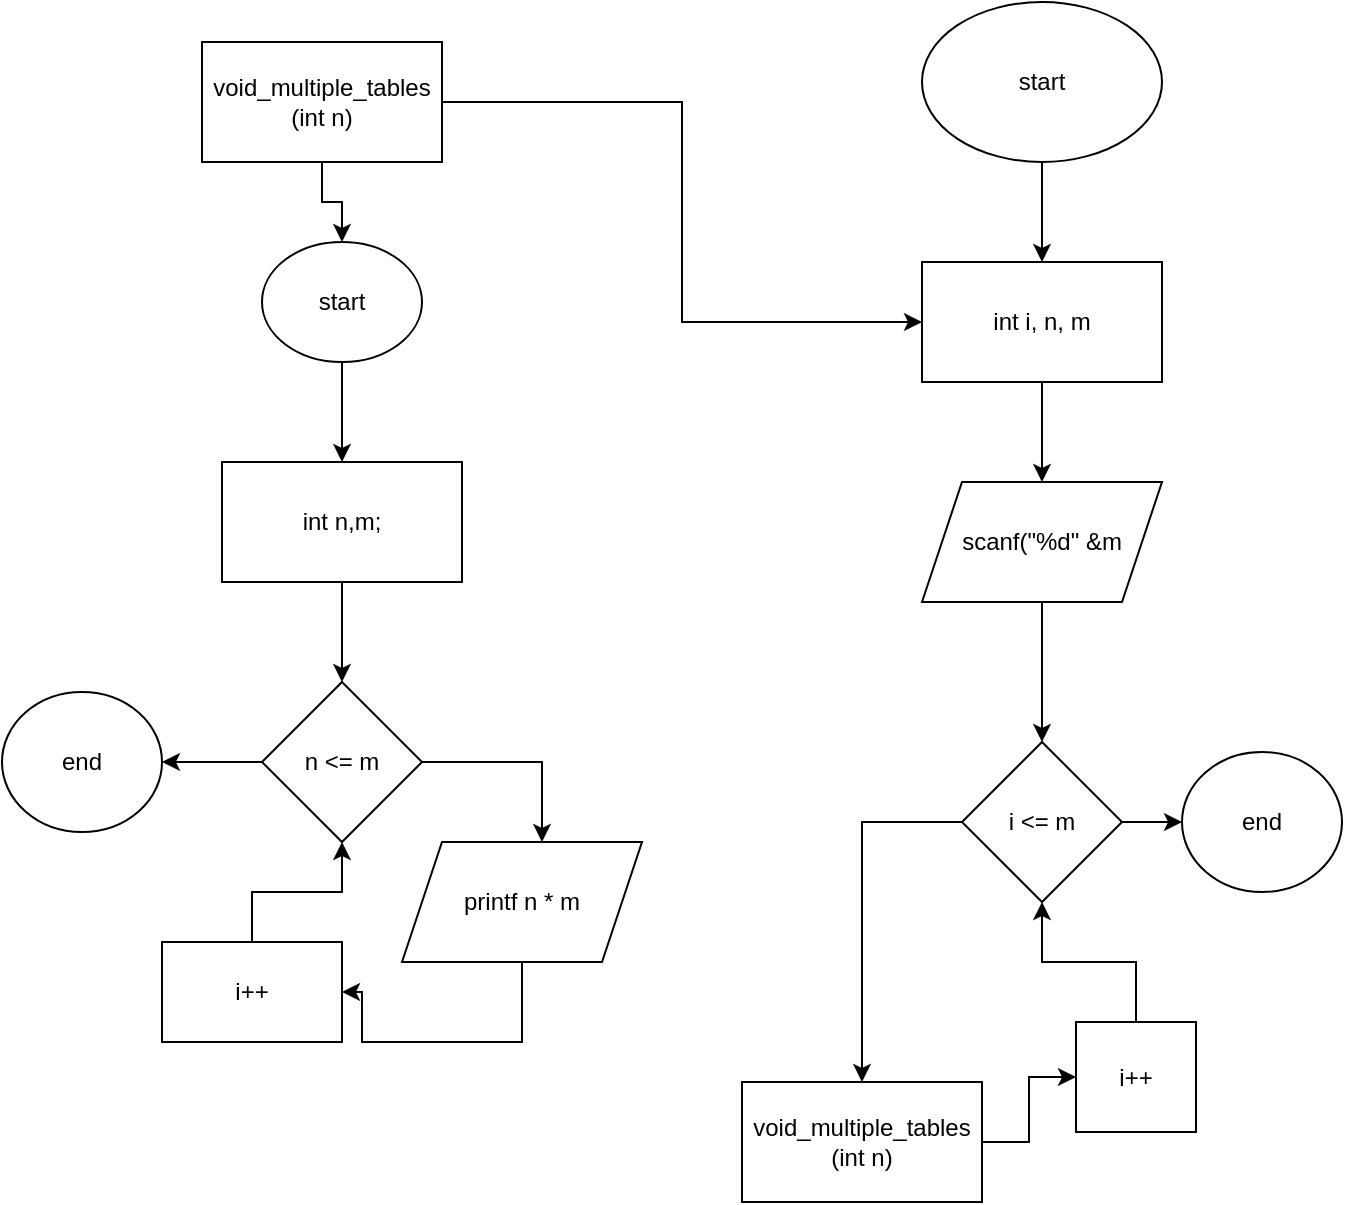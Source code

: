 <mxfile version="20.8.17" type="github">
  <diagram id="C5RBs43oDa-KdzZeNtuy" name="Page-1">
    <mxGraphModel dx="814" dy="418" grid="1" gridSize="10" guides="1" tooltips="1" connect="1" arrows="1" fold="1" page="1" pageScale="1" pageWidth="827" pageHeight="1169" math="0" shadow="0">
      <root>
        <mxCell id="WIyWlLk6GJQsqaUBKTNV-0" />
        <mxCell id="WIyWlLk6GJQsqaUBKTNV-1" parent="WIyWlLk6GJQsqaUBKTNV-0" />
        <mxCell id="91gzh17UgcEjRoILe-eJ-5" value="" style="edgeStyle=orthogonalEdgeStyle;rounded=0;orthogonalLoop=1;jettySize=auto;html=1;" edge="1" parent="WIyWlLk6GJQsqaUBKTNV-1" source="91gzh17UgcEjRoILe-eJ-2" target="91gzh17UgcEjRoILe-eJ-4">
          <mxGeometry relative="1" as="geometry" />
        </mxCell>
        <mxCell id="91gzh17UgcEjRoILe-eJ-34" style="edgeStyle=orthogonalEdgeStyle;rounded=0;orthogonalLoop=1;jettySize=auto;html=1;entryX=0;entryY=0.5;entryDx=0;entryDy=0;" edge="1" parent="WIyWlLk6GJQsqaUBKTNV-1" source="91gzh17UgcEjRoILe-eJ-2" target="91gzh17UgcEjRoILe-eJ-19">
          <mxGeometry relative="1" as="geometry" />
        </mxCell>
        <mxCell id="91gzh17UgcEjRoILe-eJ-2" value="void_multiple_tables&lt;br&gt;(int n)" style="whiteSpace=wrap;html=1;" vertex="1" parent="WIyWlLk6GJQsqaUBKTNV-1">
          <mxGeometry x="330" y="20" width="120" height="60" as="geometry" />
        </mxCell>
        <mxCell id="91gzh17UgcEjRoILe-eJ-7" value="" style="edgeStyle=orthogonalEdgeStyle;rounded=0;orthogonalLoop=1;jettySize=auto;html=1;" edge="1" parent="WIyWlLk6GJQsqaUBKTNV-1" source="91gzh17UgcEjRoILe-eJ-4" target="91gzh17UgcEjRoILe-eJ-6">
          <mxGeometry relative="1" as="geometry" />
        </mxCell>
        <mxCell id="91gzh17UgcEjRoILe-eJ-4" value="start" style="ellipse;whiteSpace=wrap;html=1;" vertex="1" parent="WIyWlLk6GJQsqaUBKTNV-1">
          <mxGeometry x="360" y="120" width="80" height="60" as="geometry" />
        </mxCell>
        <mxCell id="91gzh17UgcEjRoILe-eJ-9" value="" style="edgeStyle=orthogonalEdgeStyle;rounded=0;orthogonalLoop=1;jettySize=auto;html=1;" edge="1" parent="WIyWlLk6GJQsqaUBKTNV-1" source="91gzh17UgcEjRoILe-eJ-6" target="91gzh17UgcEjRoILe-eJ-8">
          <mxGeometry relative="1" as="geometry" />
        </mxCell>
        <mxCell id="91gzh17UgcEjRoILe-eJ-6" value="int n,m;" style="whiteSpace=wrap;html=1;" vertex="1" parent="WIyWlLk6GJQsqaUBKTNV-1">
          <mxGeometry x="340" y="230" width="120" height="60" as="geometry" />
        </mxCell>
        <mxCell id="91gzh17UgcEjRoILe-eJ-11" value="" style="edgeStyle=orthogonalEdgeStyle;rounded=0;orthogonalLoop=1;jettySize=auto;html=1;" edge="1" parent="WIyWlLk6GJQsqaUBKTNV-1" source="91gzh17UgcEjRoILe-eJ-8" target="91gzh17UgcEjRoILe-eJ-10">
          <mxGeometry relative="1" as="geometry" />
        </mxCell>
        <mxCell id="91gzh17UgcEjRoILe-eJ-13" value="" style="edgeStyle=orthogonalEdgeStyle;rounded=0;orthogonalLoop=1;jettySize=auto;html=1;" edge="1" parent="WIyWlLk6GJQsqaUBKTNV-1" source="91gzh17UgcEjRoILe-eJ-8" target="91gzh17UgcEjRoILe-eJ-12">
          <mxGeometry relative="1" as="geometry">
            <Array as="points">
              <mxPoint x="500" y="380" />
            </Array>
          </mxGeometry>
        </mxCell>
        <mxCell id="91gzh17UgcEjRoILe-eJ-8" value="n &amp;lt;= m" style="rhombus;whiteSpace=wrap;html=1;" vertex="1" parent="WIyWlLk6GJQsqaUBKTNV-1">
          <mxGeometry x="360" y="340" width="80" height="80" as="geometry" />
        </mxCell>
        <mxCell id="91gzh17UgcEjRoILe-eJ-10" value="end" style="ellipse;whiteSpace=wrap;html=1;" vertex="1" parent="WIyWlLk6GJQsqaUBKTNV-1">
          <mxGeometry x="230" y="345" width="80" height="70" as="geometry" />
        </mxCell>
        <mxCell id="91gzh17UgcEjRoILe-eJ-16" value="" style="edgeStyle=orthogonalEdgeStyle;rounded=0;orthogonalLoop=1;jettySize=auto;html=1;" edge="1" parent="WIyWlLk6GJQsqaUBKTNV-1" source="91gzh17UgcEjRoILe-eJ-12" target="91gzh17UgcEjRoILe-eJ-15">
          <mxGeometry relative="1" as="geometry">
            <Array as="points">
              <mxPoint x="490" y="520" />
              <mxPoint x="410" y="520" />
              <mxPoint x="410" y="495" />
            </Array>
          </mxGeometry>
        </mxCell>
        <mxCell id="91gzh17UgcEjRoILe-eJ-12" value="printf n * m" style="shape=parallelogram;perimeter=parallelogramPerimeter;whiteSpace=wrap;html=1;fixedSize=1;" vertex="1" parent="WIyWlLk6GJQsqaUBKTNV-1">
          <mxGeometry x="430" y="420" width="120" height="60" as="geometry" />
        </mxCell>
        <mxCell id="91gzh17UgcEjRoILe-eJ-17" style="edgeStyle=orthogonalEdgeStyle;rounded=0;orthogonalLoop=1;jettySize=auto;html=1;" edge="1" parent="WIyWlLk6GJQsqaUBKTNV-1" source="91gzh17UgcEjRoILe-eJ-15" target="91gzh17UgcEjRoILe-eJ-8">
          <mxGeometry relative="1" as="geometry" />
        </mxCell>
        <mxCell id="91gzh17UgcEjRoILe-eJ-15" value="i++" style="whiteSpace=wrap;html=1;" vertex="1" parent="WIyWlLk6GJQsqaUBKTNV-1">
          <mxGeometry x="310" y="470" width="90" height="50" as="geometry" />
        </mxCell>
        <mxCell id="91gzh17UgcEjRoILe-eJ-20" value="" style="edgeStyle=orthogonalEdgeStyle;rounded=0;orthogonalLoop=1;jettySize=auto;html=1;" edge="1" parent="WIyWlLk6GJQsqaUBKTNV-1" source="91gzh17UgcEjRoILe-eJ-18" target="91gzh17UgcEjRoILe-eJ-19">
          <mxGeometry relative="1" as="geometry" />
        </mxCell>
        <mxCell id="91gzh17UgcEjRoILe-eJ-18" value="start" style="ellipse;whiteSpace=wrap;html=1;" vertex="1" parent="WIyWlLk6GJQsqaUBKTNV-1">
          <mxGeometry x="690" width="120" height="80" as="geometry" />
        </mxCell>
        <mxCell id="91gzh17UgcEjRoILe-eJ-23" value="" style="edgeStyle=orthogonalEdgeStyle;rounded=0;orthogonalLoop=1;jettySize=auto;html=1;" edge="1" parent="WIyWlLk6GJQsqaUBKTNV-1" source="91gzh17UgcEjRoILe-eJ-19" target="91gzh17UgcEjRoILe-eJ-22">
          <mxGeometry relative="1" as="geometry" />
        </mxCell>
        <mxCell id="91gzh17UgcEjRoILe-eJ-19" value="int i, n, m" style="whiteSpace=wrap;html=1;" vertex="1" parent="WIyWlLk6GJQsqaUBKTNV-1">
          <mxGeometry x="690" y="130" width="120" height="60" as="geometry" />
        </mxCell>
        <mxCell id="91gzh17UgcEjRoILe-eJ-25" value="" style="edgeStyle=orthogonalEdgeStyle;rounded=0;orthogonalLoop=1;jettySize=auto;html=1;" edge="1" parent="WIyWlLk6GJQsqaUBKTNV-1" source="91gzh17UgcEjRoILe-eJ-22" target="91gzh17UgcEjRoILe-eJ-24">
          <mxGeometry relative="1" as="geometry" />
        </mxCell>
        <mxCell id="91gzh17UgcEjRoILe-eJ-22" value="scanf(&quot;%d&quot; &amp;amp;m" style="shape=parallelogram;perimeter=parallelogramPerimeter;whiteSpace=wrap;html=1;fixedSize=1;" vertex="1" parent="WIyWlLk6GJQsqaUBKTNV-1">
          <mxGeometry x="690" y="240" width="120" height="60" as="geometry" />
        </mxCell>
        <mxCell id="91gzh17UgcEjRoILe-eJ-27" value="" style="edgeStyle=orthogonalEdgeStyle;rounded=0;orthogonalLoop=1;jettySize=auto;html=1;" edge="1" parent="WIyWlLk6GJQsqaUBKTNV-1" source="91gzh17UgcEjRoILe-eJ-24" target="91gzh17UgcEjRoILe-eJ-26">
          <mxGeometry relative="1" as="geometry" />
        </mxCell>
        <mxCell id="91gzh17UgcEjRoILe-eJ-29" value="" style="edgeStyle=orthogonalEdgeStyle;rounded=0;orthogonalLoop=1;jettySize=auto;html=1;exitX=0;exitY=0.5;exitDx=0;exitDy=0;" edge="1" parent="WIyWlLk6GJQsqaUBKTNV-1" source="91gzh17UgcEjRoILe-eJ-24" target="91gzh17UgcEjRoILe-eJ-28">
          <mxGeometry relative="1" as="geometry" />
        </mxCell>
        <mxCell id="91gzh17UgcEjRoILe-eJ-24" value="i &amp;lt;= m" style="rhombus;whiteSpace=wrap;html=1;" vertex="1" parent="WIyWlLk6GJQsqaUBKTNV-1">
          <mxGeometry x="710" y="370" width="80" height="80" as="geometry" />
        </mxCell>
        <mxCell id="91gzh17UgcEjRoILe-eJ-26" value="end" style="ellipse;whiteSpace=wrap;html=1;" vertex="1" parent="WIyWlLk6GJQsqaUBKTNV-1">
          <mxGeometry x="820" y="375" width="80" height="70" as="geometry" />
        </mxCell>
        <mxCell id="91gzh17UgcEjRoILe-eJ-32" value="" style="edgeStyle=orthogonalEdgeStyle;rounded=0;orthogonalLoop=1;jettySize=auto;html=1;" edge="1" parent="WIyWlLk6GJQsqaUBKTNV-1" source="91gzh17UgcEjRoILe-eJ-28" target="91gzh17UgcEjRoILe-eJ-31">
          <mxGeometry relative="1" as="geometry" />
        </mxCell>
        <mxCell id="91gzh17UgcEjRoILe-eJ-28" value="void_multiple_tables&lt;br&gt;(int n)" style="whiteSpace=wrap;html=1;" vertex="1" parent="WIyWlLk6GJQsqaUBKTNV-1">
          <mxGeometry x="600" y="540" width="120" height="60" as="geometry" />
        </mxCell>
        <mxCell id="91gzh17UgcEjRoILe-eJ-33" style="edgeStyle=orthogonalEdgeStyle;rounded=0;orthogonalLoop=1;jettySize=auto;html=1;" edge="1" parent="WIyWlLk6GJQsqaUBKTNV-1" source="91gzh17UgcEjRoILe-eJ-31" target="91gzh17UgcEjRoILe-eJ-24">
          <mxGeometry relative="1" as="geometry" />
        </mxCell>
        <mxCell id="91gzh17UgcEjRoILe-eJ-31" value="i++" style="whiteSpace=wrap;html=1;" vertex="1" parent="WIyWlLk6GJQsqaUBKTNV-1">
          <mxGeometry x="767" y="510" width="60" height="55" as="geometry" />
        </mxCell>
      </root>
    </mxGraphModel>
  </diagram>
</mxfile>
